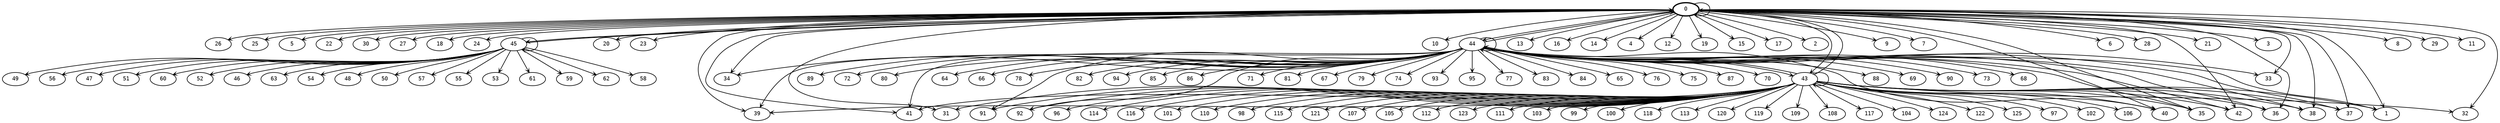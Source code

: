 digraph "transitions.dot" {
stylesheet = "style_sbrs.css"
{ rank=source; 0 };
26 [ label="26", URL="./26.svg", fontsize=9.0, id="s26", fontname="monospace", fixedsize=true, width=.60, height=.30 ];
73 [ label="73", URL="./73.svg", fontsize=9.0, id="s73", fontname="monospace", fixedsize=true, width=.60, height=.30 ];
25 [ label="25", URL="./25.svg", fontsize=9.0, id="s25", fontname="monospace", fixedsize=true, width=.60, height=.30 ];
58 [ label="58", URL="./58.svg", fontsize=9.0, id="s58", fontname="monospace", fixedsize=true, width=.60, height=.30 ];
5 [ label="5", URL="./5.svg", fontsize=9.0, id="s5", fontname="monospace", fixedsize=true, width=.60, height=.30 ];
125 [ label="125", URL="./125.svg", fontsize=9.0, id="s125", fontname="monospace", fixedsize=true, width=.60, height=.30 ];
49 [ label="49", URL="./49.svg", fontsize=9.0, id="s49", fontname="monospace", fixedsize=true, width=.60, height=.30 ];
22 [ label="22", URL="./22.svg", fontsize=9.0, id="s22", fontname="monospace", fixedsize=true, width=.60, height=.30 ];
82 [ label="82", URL="./82.svg", fontsize=9.0, id="s82", fontname="monospace", fixedsize=true, width=.60, height=.30 ];
97 [ label="97", URL="./97.svg", fontsize=9.0, id="s97", fontname="monospace", fixedsize=true, width=.60, height=.30 ];
102 [ label="102", URL="./102.svg", fontsize=9.0, id="s102", fontname="monospace", fixedsize=true, width=.60, height=.30 ];
106 [ label="106", URL="./106.svg", fontsize=9.0, id="s106", fontname="monospace", fixedsize=true, width=.60, height=.30 ];
94 [ label="94", URL="./94.svg", fontsize=9.0, id="s94", fontname="monospace", fixedsize=true, width=.60, height=.30 ];
30 [ label="30", URL="./30.svg", fontsize=9.0, id="s30", fontname="monospace", fixedsize=true, width=.60, height=.30 ];
85 [ label="85", URL="./85.svg", fontsize=9.0, id="s85", fontname="monospace", fixedsize=true, width=.60, height=.30 ];
86 [ label="86", URL="./86.svg", fontsize=9.0, id="s86", fontname="monospace", fixedsize=true, width=.60, height=.30 ];
91 [ label="91", URL="./91.svg", fontsize=9.0, id="s91", fontname="monospace", fixedsize=true, width=.60, height=.30 ];
27 [ label="27", URL="./27.svg", fontsize=9.0, id="s27", fontname="monospace", fixedsize=true, width=.60, height=.30 ];
71 [ label="71", URL="./71.svg", fontsize=9.0, id="s71", fontname="monospace", fixedsize=true, width=.60, height=.30 ];
18 [ label="18", URL="./18.svg", fontsize=9.0, id="s18", fontname="monospace", fixedsize=true, width=.60, height=.30 ];
24 [ label="24", URL="./24.svg", fontsize=9.0, id="s24", fontname="monospace", fixedsize=true, width=.60, height=.30 ];
96 [ label="96", URL="./96.svg", fontsize=9.0, id="s96", fontname="monospace", fixedsize=true, width=.60, height=.30 ];
114 [ label="114", URL="./114.svg", fontsize=9.0, id="s114", fontname="monospace", fixedsize=true, width=.60, height=.30 ];
81 [ label="81", URL="./81.svg", fontsize=9.0, id="s81", fontname="monospace", fixedsize=true, width=.60, height=.30 ];
116 [ label="116", URL="./116.svg", fontsize=9.0, id="s116", fontname="monospace", fixedsize=true, width=.60, height=.30 ];
67 [ label="67", URL="./67.svg", fontsize=9.0, id="s67", fontname="monospace", fixedsize=true, width=.60, height=.30 ];
101 [ label="101", URL="./101.svg", fontsize=9.0, id="s101", fontname="monospace", fixedsize=true, width=.60, height=.30 ];
110 [ label="110", URL="./110.svg", fontsize=9.0, id="s110", fontname="monospace", fixedsize=true, width=.60, height=.30 ];
56 [ label="56", URL="./56.svg", fontsize=9.0, id="s56", fontname="monospace", fixedsize=true, width=.60, height=.30 ];
98 [ label="98", URL="./98.svg", fontsize=9.0, id="s98", fontname="monospace", fixedsize=true, width=.60, height=.30 ];
45 [ label="45", URL="./45.svg", fontsize=9.0, id="s45", fontname="monospace", fixedsize=true, width=.60, height=.30 ];
115 [ label="115", URL="./115.svg", fontsize=9.0, id="s115", fontname="monospace", fixedsize=true, width=.60, height=.30 ];
79 [ label="79", URL="./79.svg", fontsize=9.0, id="s79", fontname="monospace", fixedsize=true, width=.60, height=.30 ];
20 [ label="20", URL="./20.svg", fontsize=9.0, id="s20", fontname="monospace", fixedsize=true, width=.60, height=.30 ];
74 [ label="74", URL="./74.svg", fontsize=9.0, id="s74", fontname="monospace", fixedsize=true, width=.60, height=.30 ];
47 [ label="47", URL="./47.svg", fontsize=9.0, id="s47", fontname="monospace", fixedsize=true, width=.60, height=.30 ];
23 [ label="23", URL="./23.svg", fontsize=9.0, id="s23", fontname="monospace", fixedsize=true, width=.60, height=.30 ];
39 [ label="39", URL="./39.svg", fontsize=9.0, id="s39", fontname="monospace", fixedsize=true, width=.60, height=.30 ];
51 [ label="51", URL="./51.svg", fontsize=9.0, id="s51", fontname="monospace", fixedsize=true, width=.60, height=.30 ];
60 [ label="60", URL="./60.svg", fontsize=9.0, id="s60", fontname="monospace", fixedsize=true, width=.60, height=.30 ];
44 [ label="44", URL="./44.svg", fontsize=9.0, id="s44", fontname="monospace", fixedsize=true, width=.60, height=.30 ];
34 [ label="34", URL="./34.svg", fontsize=9.0, id="s34", fontname="monospace", fixedsize=true, width=.60, height=.30 ];
0 [ label="0", URL="./0.svg", fontsize=9.0, id="s0", fontname="monospace", fixedsize=true, width=.60, height=.30, style="bold" ];
121 [ label="121", URL="./121.svg", fontsize=9.0, id="s121", fontname="monospace", fixedsize=true, width=.60, height=.30 ];
107 [ label="107", URL="./107.svg", fontsize=9.0, id="s107", fontname="monospace", fixedsize=true, width=.60, height=.30 ];
93 [ label="93", URL="./93.svg", fontsize=9.0, id="s93", fontname="monospace", fixedsize=true, width=.60, height=.30 ];
95 [ label="95", URL="./95.svg", fontsize=9.0, id="s95", fontname="monospace", fixedsize=true, width=.60, height=.30 ];
52 [ label="52", URL="./52.svg", fontsize=9.0, id="s52", fontname="monospace", fixedsize=true, width=.60, height=.30 ];
41 [ label="41", URL="./41.svg", fontsize=9.0, id="s41", fontname="monospace", fixedsize=true, width=.60, height=.30 ];
77 [ label="77", URL="./77.svg", fontsize=9.0, id="s77", fontname="monospace", fixedsize=true, width=.60, height=.30 ];
10 [ label="10", URL="./10.svg", fontsize=9.0, id="s10", fontname="monospace", fixedsize=true, width=.60, height=.30 ];
105 [ label="105", URL="./105.svg", fontsize=9.0, id="s105", fontname="monospace", fixedsize=true, width=.60, height=.30 ];
31 [ label="31", URL="./31.svg", fontsize=9.0, id="s31", fontname="monospace", fixedsize=true, width=.60, height=.30 ];
83 [ label="83", URL="./83.svg", fontsize=9.0, id="s83", fontname="monospace", fixedsize=true, width=.60, height=.30 ];
13 [ label="13", URL="./13.svg", fontsize=9.0, id="s13", fontname="monospace", fixedsize=true, width=.60, height=.30 ];
16 [ label="16", URL="./16.svg", fontsize=9.0, id="s16", fontname="monospace", fixedsize=true, width=.60, height=.30 ];
84 [ label="84", URL="./84.svg", fontsize=9.0, id="s84", fontname="monospace", fixedsize=true, width=.60, height=.30 ];
46 [ label="46", URL="./46.svg", fontsize=9.0, id="s46", fontname="monospace", fixedsize=true, width=.60, height=.30 ];
112 [ label="112", URL="./112.svg", fontsize=9.0, id="s112", fontname="monospace", fixedsize=true, width=.60, height=.30 ];
14 [ label="14", URL="./14.svg", fontsize=9.0, id="s14", fontname="monospace", fixedsize=true, width=.60, height=.30 ];
123 [ label="123", URL="./123.svg", fontsize=9.0, id="s123", fontname="monospace", fixedsize=true, width=.60, height=.30 ];
65 [ label="65", URL="./65.svg", fontsize=9.0, id="s65", fontname="monospace", fixedsize=true, width=.60, height=.30 ];
63 [ label="63", URL="./63.svg", fontsize=9.0, id="s63", fontname="monospace", fixedsize=true, width=.60, height=.30 ];
76 [ label="76", URL="./76.svg", fontsize=9.0, id="s76", fontname="monospace", fixedsize=true, width=.60, height=.30 ];
4 [ label="4", URL="./4.svg", fontsize=9.0, id="s4", fontname="monospace", fixedsize=true, width=.60, height=.30 ];
12 [ label="12", URL="./12.svg", fontsize=9.0, id="s12", fontname="monospace", fixedsize=true, width=.60, height=.30 ];
92 [ label="92", URL="./92.svg", fontsize=9.0, id="s92", fontname="monospace", fixedsize=true, width=.60, height=.30 ];
111 [ label="111", URL="./111.svg", fontsize=9.0, id="s111", fontname="monospace", fixedsize=true, width=.60, height=.30 ];
19 [ label="19", URL="./19.svg", fontsize=9.0, id="s19", fontname="monospace", fixedsize=true, width=.60, height=.30 ];
54 [ label="54", URL="./54.svg", fontsize=9.0, id="s54", fontname="monospace", fixedsize=true, width=.60, height=.30 ];
48 [ label="48", URL="./48.svg", fontsize=9.0, id="s48", fontname="monospace", fixedsize=true, width=.60, height=.30 ];
50 [ label="50", URL="./50.svg", fontsize=9.0, id="s50", fontname="monospace", fixedsize=true, width=.60, height=.30 ];
75 [ label="75", URL="./75.svg", fontsize=9.0, id="s75", fontname="monospace", fixedsize=true, width=.60, height=.30 ];
15 [ label="15", URL="./15.svg", fontsize=9.0, id="s15", fontname="monospace", fixedsize=true, width=.60, height=.30 ];
87 [ label="87", URL="./87.svg", fontsize=9.0, id="s87", fontname="monospace", fixedsize=true, width=.60, height=.30 ];
17 [ label="17", URL="./17.svg", fontsize=9.0, id="s17", fontname="monospace", fixedsize=true, width=.60, height=.30 ];
2 [ label="2", URL="./2.svg", fontsize=9.0, id="s2", fontname="monospace", fixedsize=true, width=.60, height=.30 ];
42 [ label="42", URL="./42.svg", fontsize=9.0, id="s42", fontname="monospace", fixedsize=true, width=.60, height=.30 ];
70 [ label="70", URL="./70.svg", fontsize=9.0, id="s70", fontname="monospace", fixedsize=true, width=.60, height=.30 ];
9 [ label="9", URL="./9.svg", fontsize=9.0, id="s9", fontname="monospace", fixedsize=true, width=.60, height=.30 ];
103 [ label="103", URL="./103.svg", fontsize=9.0, id="s103", fontname="monospace", fixedsize=true, width=.60, height=.30 ];
7 [ label="7", URL="./7.svg", fontsize=9.0, id="s7", fontname="monospace", fixedsize=true, width=.60, height=.30 ];
99 [ label="99", URL="./99.svg", fontsize=9.0, id="s99", fontname="monospace", fixedsize=true, width=.60, height=.30 ];
1 [ label="1", URL="./1.svg", fontsize=9.0, id="s1", fontname="monospace", fixedsize=true, width=.60, height=.30 ];
100 [ label="100", URL="./100.svg", fontsize=9.0, id="s100", fontname="monospace", fixedsize=true, width=.60, height=.30 ];
88 [ label="88", URL="./88.svg", fontsize=9.0, id="s88", fontname="monospace", fixedsize=true, width=.60, height=.30 ];
43 [ label="43", URL="./43.svg", fontsize=9.0, id="s43", fontname="monospace", fixedsize=true, width=.60, height=.30 ];
57 [ label="57", URL="./57.svg", fontsize=9.0, id="s57", fontname="monospace", fixedsize=true, width=.60, height=.30 ];
118 [ label="118", URL="./118.svg", fontsize=9.0, id="s118", fontname="monospace", fixedsize=true, width=.60, height=.30 ];
69 [ label="69", URL="./69.svg", fontsize=9.0, id="s69", fontname="monospace", fixedsize=true, width=.60, height=.30 ];
6 [ label="6", URL="./6.svg", fontsize=9.0, id="s6", fontname="monospace", fixedsize=true, width=.60, height=.30 ];
90 [ label="90", URL="./90.svg", fontsize=9.0, id="s90", fontname="monospace", fixedsize=true, width=.60, height=.30 ];
28 [ label="28", URL="./28.svg", fontsize=9.0, id="s28", fontname="monospace", fixedsize=true, width=.60, height=.30 ];
40 [ label="40", URL="./40.svg", fontsize=9.0, id="s40", fontname="monospace", fixedsize=true, width=.60, height=.30 ];
68 [ label="68", URL="./68.svg", fontsize=9.0, id="s68", fontname="monospace", fixedsize=true, width=.60, height=.30 ];
55 [ label="55", URL="./55.svg", fontsize=9.0, id="s55", fontname="monospace", fixedsize=true, width=.60, height=.30 ];
21 [ label="21", URL="./21.svg", fontsize=9.0, id="s21", fontname="monospace", fixedsize=true, width=.60, height=.30 ];
89 [ label="89", URL="./89.svg", fontsize=9.0, id="s89", fontname="monospace", fixedsize=true, width=.60, height=.30 ];
72 [ label="72", URL="./72.svg", fontsize=9.0, id="s72", fontname="monospace", fixedsize=true, width=.60, height=.30 ];
80 [ label="80", URL="./80.svg", fontsize=9.0, id="s80", fontname="monospace", fixedsize=true, width=.60, height=.30 ];
53 [ label="53", URL="./53.svg", fontsize=9.0, id="s53", fontname="monospace", fixedsize=true, width=.60, height=.30 ];
113 [ label="113", URL="./113.svg", fontsize=9.0, id="s113", fontname="monospace", fixedsize=true, width=.60, height=.30 ];
35 [ label="35", URL="./35.svg", fontsize=9.0, id="s35", fontname="monospace", fixedsize=true, width=.60, height=.30 ];
120 [ label="120", URL="./120.svg", fontsize=9.0, id="s120", fontname="monospace", fixedsize=true, width=.60, height=.30 ];
119 [ label="119", URL="./119.svg", fontsize=9.0, id="s119", fontname="monospace", fixedsize=true, width=.60, height=.30 ];
61 [ label="61", URL="./61.svg", fontsize=9.0, id="s61", fontname="monospace", fixedsize=true, width=.60, height=.30 ];
64 [ label="64", URL="./64.svg", fontsize=9.0, id="s64", fontname="monospace", fixedsize=true, width=.60, height=.30 ];
109 [ label="109", URL="./109.svg", fontsize=9.0, id="s109", fontname="monospace", fixedsize=true, width=.60, height=.30 ];
59 [ label="59", URL="./59.svg", fontsize=9.0, id="s59", fontname="monospace", fixedsize=true, width=.60, height=.30 ];
62 [ label="62", URL="./62.svg", fontsize=9.0, id="s62", fontname="monospace", fixedsize=true, width=.60, height=.30 ];
3 [ label="3", URL="./3.svg", fontsize=9.0, id="s3", fontname="monospace", fixedsize=true, width=.60, height=.30 ];
66 [ label="66", URL="./66.svg", fontsize=9.0, id="s66", fontname="monospace", fixedsize=true, width=.60, height=.30 ];
32 [ label="32", URL="./32.svg", fontsize=9.0, id="s32", fontname="monospace", fixedsize=true, width=.60, height=.30 ];
36 [ label="36", URL="./36.svg", fontsize=9.0, id="s36", fontname="monospace", fixedsize=true, width=.60, height=.30 ];
108 [ label="108", URL="./108.svg", fontsize=9.0, id="s108", fontname="monospace", fixedsize=true, width=.60, height=.30 ];
33 [ label="33", URL="./33.svg", fontsize=9.0, id="s33", fontname="monospace", fixedsize=true, width=.60, height=.30 ];
38 [ label="38", URL="./38.svg", fontsize=9.0, id="s38", fontname="monospace", fixedsize=true, width=.60, height=.30 ];
117 [ label="117", URL="./117.svg", fontsize=9.0, id="s117", fontname="monospace", fixedsize=true, width=.60, height=.30 ];
8 [ label="8", URL="./8.svg", fontsize=9.0, id="s8", fontname="monospace", fixedsize=true, width=.60, height=.30 ];
104 [ label="104", URL="./104.svg", fontsize=9.0, id="s104", fontname="monospace", fixedsize=true, width=.60, height=.30 ];
124 [ label="124", URL="./124.svg", fontsize=9.0, id="s124", fontname="monospace", fixedsize=true, width=.60, height=.30 ];
29 [ label="29", URL="./29.svg", fontsize=9.0, id="s29", fontname="monospace", fixedsize=true, width=.60, height=.30 ];
122 [ label="122", URL="./122.svg", fontsize=9.0, id="s122", fontname="monospace", fixedsize=true, width=.60, height=.30 ];
11 [ label="11", URL="./11.svg", fontsize=9.0, id="s11", fontname="monospace", fixedsize=true, width=.60, height=.30 ];
78 [ label="78", URL="./78.svg", fontsize=9.0, id="s78", fontname="monospace", fixedsize=true, width=.60, height=.30 ];
37 [ label="37", URL="./37.svg", fontsize=9.0, id="s37", fontname="monospace", fixedsize=true, width=.60, height=.30 ];

43 -> 42 [ label="", fontname="monospace", fontsize=7.0,arrowhead="vee", arrowsize=0.5 ];
43 -> 0 [ label="", fontname="monospace", fontsize=7.0,arrowhead="vee", arrowsize=0.5 ];
43 -> 1 [ label="", fontname="monospace", fontsize=7.0,arrowhead="vee", arrowsize=0.5 ];
43 -> 31 [ label="", fontname="monospace", fontsize=7.0,arrowhead="vee", arrowsize=0.5 ];
43 -> 32 [ label="", fontname="monospace", fontsize=7.0,arrowhead="vee", arrowsize=0.5 ];
43 -> 91 [ label="", fontname="monospace", fontsize=7.0,arrowhead="vee", arrowsize=0.5 ];
43 -> 92 [ label="", fontname="monospace", fontsize=7.0,arrowhead="vee", arrowsize=0.5 ];
43 -> 35 [ label="", fontname="monospace", fontsize=7.0,arrowhead="vee", arrowsize=0.5 ];
43 -> 36 [ label="", fontname="monospace", fontsize=7.0,arrowhead="vee", arrowsize=0.5 ];
43 -> 37 [ label="", fontname="monospace", fontsize=7.0,arrowhead="vee", arrowsize=0.5 ];
43 -> 38 [ label="", fontname="monospace", fontsize=7.0,arrowhead="vee", arrowsize=0.5 ];
43 -> 39 [ label="", fontname="monospace", fontsize=7.0,arrowhead="vee", arrowsize=0.5 ];
43 -> 40 [ label="", fontname="monospace", fontsize=7.0,arrowhead="vee", arrowsize=0.5 ];
43 -> 41 [ label="", fontname="monospace", fontsize=7.0,arrowhead="vee", arrowsize=0.5 ];
43 -> 43 [ label="", fontname="monospace", fontsize=7.0,arrowhead="vee", arrowsize=0.5 ];
43 -> 44 [ label="", fontname="monospace", fontsize=7.0,arrowhead="vee", arrowsize=0.5 ];
43 -> 96 [ label="", fontname="monospace", fontsize=7.0,arrowhead="vee", arrowsize=0.5 ];
43 -> 97 [ label="", fontname="monospace", fontsize=7.0,arrowhead="vee", arrowsize=0.5 ];
43 -> 98 [ label="", fontname="monospace", fontsize=7.0,arrowhead="vee", arrowsize=0.5 ];
43 -> 99 [ label="", fontname="monospace", fontsize=7.0,arrowhead="vee", arrowsize=0.5 ];
43 -> 100 [ label="", fontname="monospace", fontsize=7.0,arrowhead="vee", arrowsize=0.5 ];
43 -> 101 [ label="", fontname="monospace", fontsize=7.0,arrowhead="vee", arrowsize=0.5 ];
43 -> 102 [ label="", fontname="monospace", fontsize=7.0,arrowhead="vee", arrowsize=0.5 ];
43 -> 103 [ label="", fontname="monospace", fontsize=7.0,arrowhead="vee", arrowsize=0.5 ];
43 -> 104 [ label="", fontname="monospace", fontsize=7.0,arrowhead="vee", arrowsize=0.5 ];
43 -> 105 [ label="", fontname="monospace", fontsize=7.0,arrowhead="vee", arrowsize=0.5 ];
43 -> 106 [ label="", fontname="monospace", fontsize=7.0,arrowhead="vee", arrowsize=0.5 ];
43 -> 107 [ label="", fontname="monospace", fontsize=7.0,arrowhead="vee", arrowsize=0.5 ];
43 -> 108 [ label="", fontname="monospace", fontsize=7.0,arrowhead="vee", arrowsize=0.5 ];
43 -> 109 [ label="", fontname="monospace", fontsize=7.0,arrowhead="vee", arrowsize=0.5 ];
43 -> 110 [ label="", fontname="monospace", fontsize=7.0,arrowhead="vee", arrowsize=0.5 ];
43 -> 111 [ label="", fontname="monospace", fontsize=7.0,arrowhead="vee", arrowsize=0.5 ];
43 -> 112 [ label="", fontname="monospace", fontsize=7.0,arrowhead="vee", arrowsize=0.5 ];
43 -> 113 [ label="", fontname="monospace", fontsize=7.0,arrowhead="vee", arrowsize=0.5 ];
43 -> 114 [ label="", fontname="monospace", fontsize=7.0,arrowhead="vee", arrowsize=0.5 ];
43 -> 115 [ label="", fontname="monospace", fontsize=7.0,arrowhead="vee", arrowsize=0.5 ];
43 -> 116 [ label="", fontname="monospace", fontsize=7.0,arrowhead="vee", arrowsize=0.5 ];
43 -> 117 [ label="", fontname="monospace", fontsize=7.0,arrowhead="vee", arrowsize=0.5 ];
43 -> 118 [ label="", fontname="monospace", fontsize=7.0,arrowhead="vee", arrowsize=0.5 ];
43 -> 119 [ label="", fontname="monospace", fontsize=7.0,arrowhead="vee", arrowsize=0.5 ];
43 -> 120 [ label="", fontname="monospace", fontsize=7.0,arrowhead="vee", arrowsize=0.5 ];
43 -> 121 [ label="", fontname="monospace", fontsize=7.0,arrowhead="vee", arrowsize=0.5 ];
43 -> 122 [ label="", fontname="monospace", fontsize=7.0,arrowhead="vee", arrowsize=0.5 ];
43 -> 123 [ label="", fontname="monospace", fontsize=7.0,arrowhead="vee", arrowsize=0.5 ];
43 -> 124 [ label="", fontname="monospace", fontsize=7.0,arrowhead="vee", arrowsize=0.5 ];
43 -> 125 [ label="", fontname="monospace", fontsize=7.0,arrowhead="vee", arrowsize=0.5 ];
0 -> 0 [ label="", fontname="monospace", fontsize=7.0,arrowhead="vee", arrowsize=0.5 ];
0 -> 1 [ label="", fontname="monospace", fontsize=7.0,arrowhead="vee", arrowsize=0.5 ];
0 -> 2 [ label="", fontname="monospace", fontsize=7.0,arrowhead="vee", arrowsize=0.5 ];
0 -> 3 [ label="", fontname="monospace", fontsize=7.0,arrowhead="vee", arrowsize=0.5 ];
0 -> 4 [ label="", fontname="monospace", fontsize=7.0,arrowhead="vee", arrowsize=0.5 ];
0 -> 5 [ label="", fontname="monospace", fontsize=7.0,arrowhead="vee", arrowsize=0.5 ];
0 -> 6 [ label="", fontname="monospace", fontsize=7.0,arrowhead="vee", arrowsize=0.5 ];
0 -> 7 [ label="", fontname="monospace", fontsize=7.0,arrowhead="vee", arrowsize=0.5 ];
0 -> 8 [ label="", fontname="monospace", fontsize=7.0,arrowhead="vee", arrowsize=0.5 ];
0 -> 9 [ label="", fontname="monospace", fontsize=7.0,arrowhead="vee", arrowsize=0.5 ];
0 -> 10 [ label="", fontname="monospace", fontsize=7.0,arrowhead="vee", arrowsize=0.5 ];
0 -> 11 [ label="", fontname="monospace", fontsize=7.0,arrowhead="vee", arrowsize=0.5 ];
0 -> 12 [ label="", fontname="monospace", fontsize=7.0,arrowhead="vee", arrowsize=0.5 ];
0 -> 13 [ label="", fontname="monospace", fontsize=7.0,arrowhead="vee", arrowsize=0.5 ];
0 -> 14 [ label="", fontname="monospace", fontsize=7.0,arrowhead="vee", arrowsize=0.5 ];
0 -> 15 [ label="", fontname="monospace", fontsize=7.0,arrowhead="vee", arrowsize=0.5 ];
0 -> 16 [ label="", fontname="monospace", fontsize=7.0,arrowhead="vee", arrowsize=0.5 ];
0 -> 17 [ label="", fontname="monospace", fontsize=7.0,arrowhead="vee", arrowsize=0.5 ];
0 -> 18 [ label="", fontname="monospace", fontsize=7.0,arrowhead="vee", arrowsize=0.5 ];
0 -> 19 [ label="", fontname="monospace", fontsize=7.0,arrowhead="vee", arrowsize=0.5 ];
0 -> 20 [ label="", fontname="monospace", fontsize=7.0,arrowhead="vee", arrowsize=0.5 ];
0 -> 21 [ label="", fontname="monospace", fontsize=7.0,arrowhead="vee", arrowsize=0.5 ];
0 -> 22 [ label="", fontname="monospace", fontsize=7.0,arrowhead="vee", arrowsize=0.5 ];
0 -> 23 [ label="", fontname="monospace", fontsize=7.0,arrowhead="vee", arrowsize=0.5 ];
0 -> 24 [ label="", fontname="monospace", fontsize=7.0,arrowhead="vee", arrowsize=0.5 ];
0 -> 25 [ label="", fontname="monospace", fontsize=7.0,arrowhead="vee", arrowsize=0.5 ];
0 -> 26 [ label="", fontname="monospace", fontsize=7.0,arrowhead="vee", arrowsize=0.5 ];
0 -> 27 [ label="", fontname="monospace", fontsize=7.0,arrowhead="vee", arrowsize=0.5 ];
0 -> 28 [ label="", fontname="monospace", fontsize=7.0,arrowhead="vee", arrowsize=0.5 ];
0 -> 29 [ label="", fontname="monospace", fontsize=7.0,arrowhead="vee", arrowsize=0.5 ];
0 -> 30 [ label="", fontname="monospace", fontsize=7.0,arrowhead="vee", arrowsize=0.5 ];
0 -> 31 [ label="", fontname="monospace", fontsize=7.0,arrowhead="vee", arrowsize=0.5 ];
0 -> 32 [ label="", fontname="monospace", fontsize=7.0,arrowhead="vee", arrowsize=0.5 ];
0 -> 33 [ label="", fontname="monospace", fontsize=7.0,arrowhead="vee", arrowsize=0.5 ];
0 -> 34 [ label="", fontname="monospace", fontsize=7.0,arrowhead="vee", arrowsize=0.5 ];
0 -> 35 [ label="", fontname="monospace", fontsize=7.0,arrowhead="vee", arrowsize=0.5 ];
0 -> 36 [ label="", fontname="monospace", fontsize=7.0,arrowhead="vee", arrowsize=0.5 ];
0 -> 37 [ label="", fontname="monospace", fontsize=7.0,arrowhead="vee", arrowsize=0.5 ];
0 -> 38 [ label="", fontname="monospace", fontsize=7.0,arrowhead="vee", arrowsize=0.5 ];
0 -> 39 [ label="", fontname="monospace", fontsize=7.0,arrowhead="vee", arrowsize=0.5 ];
0 -> 40 [ label="", fontname="monospace", fontsize=7.0,arrowhead="vee", arrowsize=0.5 ];
0 -> 41 [ label="", fontname="monospace", fontsize=7.0,arrowhead="vee", arrowsize=0.5 ];
0 -> 42 [ label="", fontname="monospace", fontsize=7.0,arrowhead="vee", arrowsize=0.5 ];
0 -> 43 [ label="", fontname="monospace", fontsize=7.0,arrowhead="vee", arrowsize=0.5 ];
0 -> 44 [ label="", fontname="monospace", fontsize=7.0,arrowhead="vee", arrowsize=0.5 ];
0 -> 45 [ label="", fontname="monospace", fontsize=7.0,arrowhead="vee", arrowsize=0.5 ];
44 -> 43 [ label="", fontname="monospace", fontsize=7.0,arrowhead="vee", arrowsize=0.5 ];
44 -> 42 [ label="", fontname="monospace", fontsize=7.0,arrowhead="vee", arrowsize=0.5 ];
44 -> 0 [ label="", fontname="monospace", fontsize=7.0,arrowhead="vee", arrowsize=0.5 ];
44 -> 1 [ label="", fontname="monospace", fontsize=7.0,arrowhead="vee", arrowsize=0.5 ];
44 -> 33 [ label="", fontname="monospace", fontsize=7.0,arrowhead="vee", arrowsize=0.5 ];
44 -> 34 [ label="", fontname="monospace", fontsize=7.0,arrowhead="vee", arrowsize=0.5 ];
44 -> 35 [ label="", fontname="monospace", fontsize=7.0,arrowhead="vee", arrowsize=0.5 ];
44 -> 36 [ label="", fontname="monospace", fontsize=7.0,arrowhead="vee", arrowsize=0.5 ];
44 -> 37 [ label="", fontname="monospace", fontsize=7.0,arrowhead="vee", arrowsize=0.5 ];
44 -> 38 [ label="", fontname="monospace", fontsize=7.0,arrowhead="vee", arrowsize=0.5 ];
44 -> 39 [ label="", fontname="monospace", fontsize=7.0,arrowhead="vee", arrowsize=0.5 ];
44 -> 40 [ label="", fontname="monospace", fontsize=7.0,arrowhead="vee", arrowsize=0.5 ];
44 -> 41 [ label="", fontname="monospace", fontsize=7.0,arrowhead="vee", arrowsize=0.5 ];
44 -> 44 [ label="", fontname="monospace", fontsize=7.0,arrowhead="vee", arrowsize=0.5 ];
44 -> 64 [ label="", fontname="monospace", fontsize=7.0,arrowhead="vee", arrowsize=0.5 ];
44 -> 65 [ label="", fontname="monospace", fontsize=7.0,arrowhead="vee", arrowsize=0.5 ];
44 -> 66 [ label="", fontname="monospace", fontsize=7.0,arrowhead="vee", arrowsize=0.5 ];
44 -> 67 [ label="", fontname="monospace", fontsize=7.0,arrowhead="vee", arrowsize=0.5 ];
44 -> 68 [ label="", fontname="monospace", fontsize=7.0,arrowhead="vee", arrowsize=0.5 ];
44 -> 69 [ label="", fontname="monospace", fontsize=7.0,arrowhead="vee", arrowsize=0.5 ];
44 -> 70 [ label="", fontname="monospace", fontsize=7.0,arrowhead="vee", arrowsize=0.5 ];
44 -> 71 [ label="", fontname="monospace", fontsize=7.0,arrowhead="vee", arrowsize=0.5 ];
44 -> 72 [ label="", fontname="monospace", fontsize=7.0,arrowhead="vee", arrowsize=0.5 ];
44 -> 73 [ label="", fontname="monospace", fontsize=7.0,arrowhead="vee", arrowsize=0.5 ];
44 -> 74 [ label="", fontname="monospace", fontsize=7.0,arrowhead="vee", arrowsize=0.5 ];
44 -> 75 [ label="", fontname="monospace", fontsize=7.0,arrowhead="vee", arrowsize=0.5 ];
44 -> 76 [ label="", fontname="monospace", fontsize=7.0,arrowhead="vee", arrowsize=0.5 ];
44 -> 77 [ label="", fontname="monospace", fontsize=7.0,arrowhead="vee", arrowsize=0.5 ];
44 -> 78 [ label="", fontname="monospace", fontsize=7.0,arrowhead="vee", arrowsize=0.5 ];
44 -> 79 [ label="", fontname="monospace", fontsize=7.0,arrowhead="vee", arrowsize=0.5 ];
44 -> 80 [ label="", fontname="monospace", fontsize=7.0,arrowhead="vee", arrowsize=0.5 ];
44 -> 81 [ label="", fontname="monospace", fontsize=7.0,arrowhead="vee", arrowsize=0.5 ];
44 -> 82 [ label="", fontname="monospace", fontsize=7.0,arrowhead="vee", arrowsize=0.5 ];
44 -> 83 [ label="", fontname="monospace", fontsize=7.0,arrowhead="vee", arrowsize=0.5 ];
44 -> 84 [ label="", fontname="monospace", fontsize=7.0,arrowhead="vee", arrowsize=0.5 ];
44 -> 85 [ label="", fontname="monospace", fontsize=7.0,arrowhead="vee", arrowsize=0.5 ];
44 -> 86 [ label="", fontname="monospace", fontsize=7.0,arrowhead="vee", arrowsize=0.5 ];
44 -> 87 [ label="", fontname="monospace", fontsize=7.0,arrowhead="vee", arrowsize=0.5 ];
44 -> 88 [ label="", fontname="monospace", fontsize=7.0,arrowhead="vee", arrowsize=0.5 ];
44 -> 89 [ label="", fontname="monospace", fontsize=7.0,arrowhead="vee", arrowsize=0.5 ];
44 -> 90 [ label="", fontname="monospace", fontsize=7.0,arrowhead="vee", arrowsize=0.5 ];
44 -> 91 [ label="", fontname="monospace", fontsize=7.0,arrowhead="vee", arrowsize=0.5 ];
44 -> 92 [ label="", fontname="monospace", fontsize=7.0,arrowhead="vee", arrowsize=0.5 ];
44 -> 93 [ label="", fontname="monospace", fontsize=7.0,arrowhead="vee", arrowsize=0.5 ];
44 -> 94 [ label="", fontname="monospace", fontsize=7.0,arrowhead="vee", arrowsize=0.5 ];
44 -> 95 [ label="", fontname="monospace", fontsize=7.0,arrowhead="vee", arrowsize=0.5 ];
45 -> 45 [ label="", fontname="monospace", fontsize=7.0,arrowhead="vee", arrowsize=0.5 ];
45 -> 0 [ label="", fontname="monospace", fontsize=7.0,arrowhead="vee", arrowsize=0.5 ];
45 -> 46 [ label="", fontname="monospace", fontsize=7.0,arrowhead="vee", arrowsize=0.5 ];
45 -> 47 [ label="", fontname="monospace", fontsize=7.0,arrowhead="vee", arrowsize=0.5 ];
45 -> 48 [ label="", fontname="monospace", fontsize=7.0,arrowhead="vee", arrowsize=0.5 ];
45 -> 49 [ label="", fontname="monospace", fontsize=7.0,arrowhead="vee", arrowsize=0.5 ];
45 -> 50 [ label="", fontname="monospace", fontsize=7.0,arrowhead="vee", arrowsize=0.5 ];
45 -> 51 [ label="", fontname="monospace", fontsize=7.0,arrowhead="vee", arrowsize=0.5 ];
45 -> 52 [ label="", fontname="monospace", fontsize=7.0,arrowhead="vee", arrowsize=0.5 ];
45 -> 53 [ label="", fontname="monospace", fontsize=7.0,arrowhead="vee", arrowsize=0.5 ];
45 -> 54 [ label="", fontname="monospace", fontsize=7.0,arrowhead="vee", arrowsize=0.5 ];
45 -> 55 [ label="", fontname="monospace", fontsize=7.0,arrowhead="vee", arrowsize=0.5 ];
45 -> 56 [ label="", fontname="monospace", fontsize=7.0,arrowhead="vee", arrowsize=0.5 ];
45 -> 57 [ label="", fontname="monospace", fontsize=7.0,arrowhead="vee", arrowsize=0.5 ];
45 -> 58 [ label="", fontname="monospace", fontsize=7.0,arrowhead="vee", arrowsize=0.5 ];
45 -> 59 [ label="", fontname="monospace", fontsize=7.0,arrowhead="vee", arrowsize=0.5 ];
45 -> 60 [ label="", fontname="monospace", fontsize=7.0,arrowhead="vee", arrowsize=0.5 ];
45 -> 61 [ label="", fontname="monospace", fontsize=7.0,arrowhead="vee", arrowsize=0.5 ];
45 -> 62 [ label="", fontname="monospace", fontsize=7.0,arrowhead="vee", arrowsize=0.5 ];
45 -> 63 [ label="", fontname="monospace", fontsize=7.0,arrowhead="vee", arrowsize=0.5 ];
}